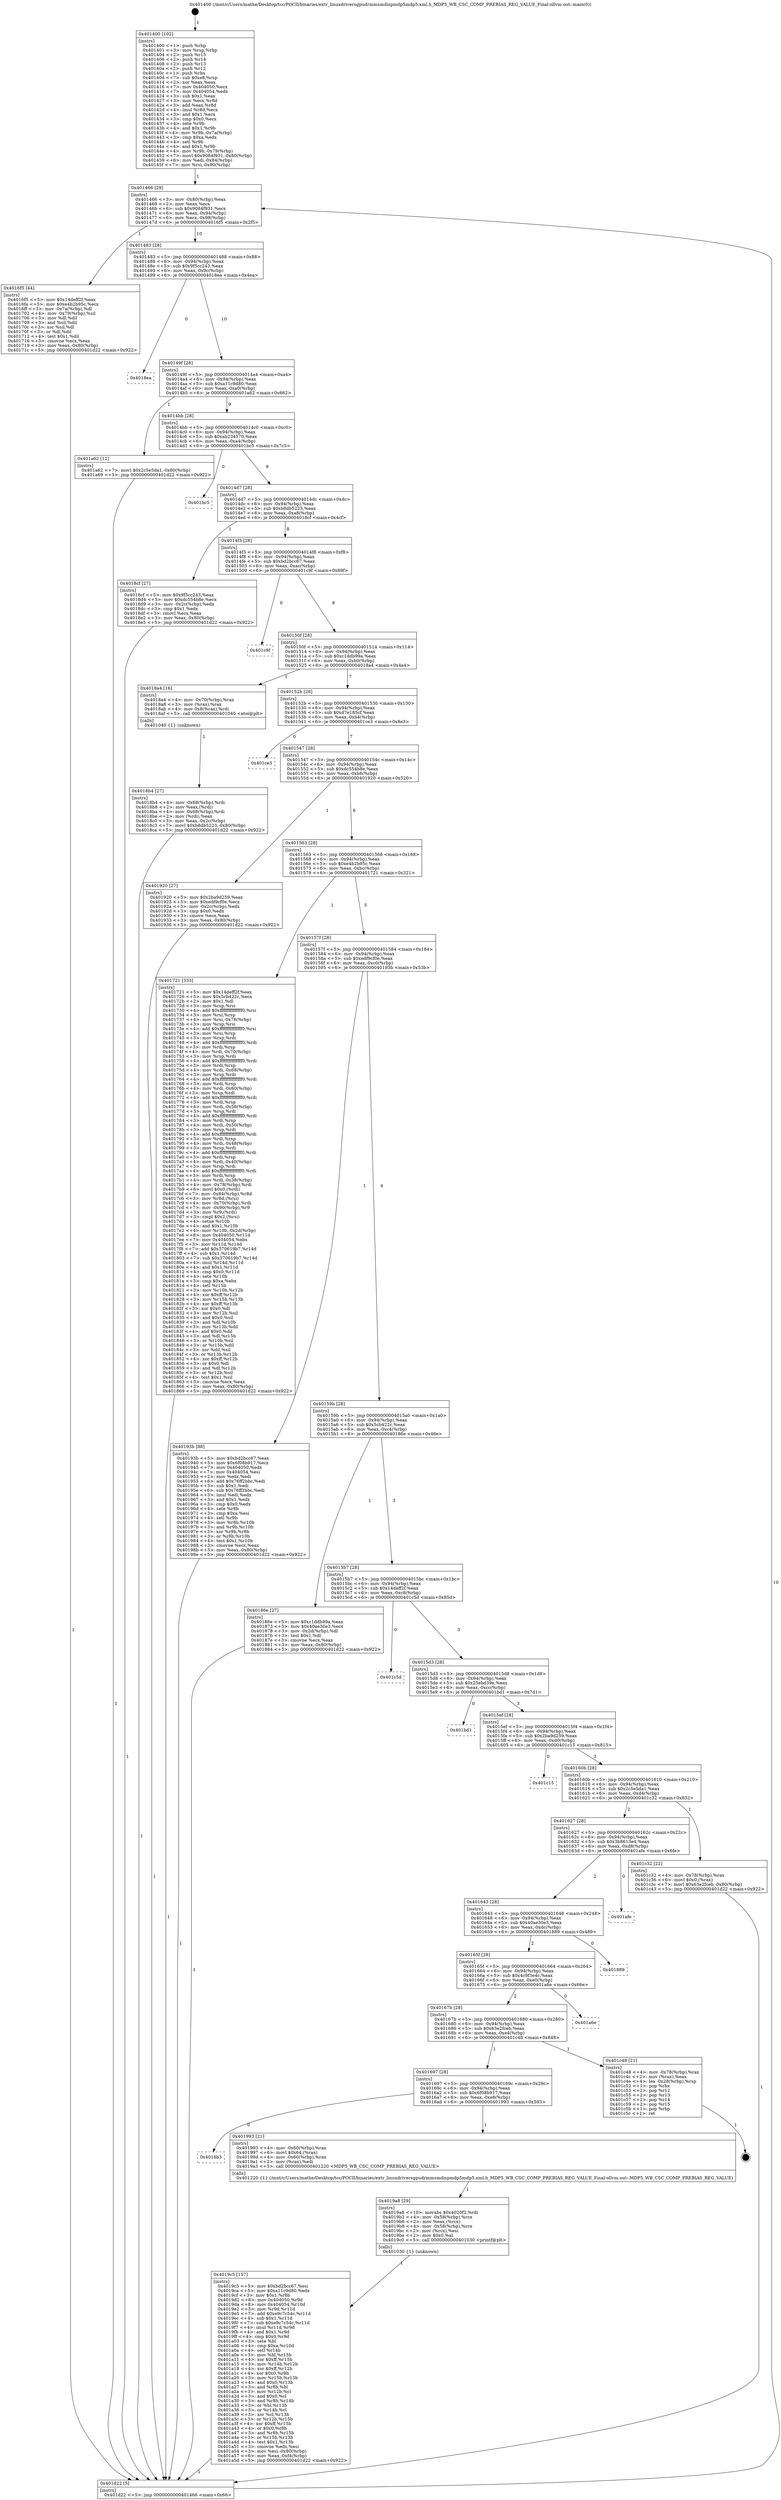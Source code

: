 digraph "0x401400" {
  label = "0x401400 (/mnt/c/Users/mathe/Desktop/tcc/POCII/binaries/extr_linuxdriversgpudrmmsmdispmdp5mdp5.xml.h_MDP5_WB_CSC_COMP_PREBIAS_REG_VALUE_Final-ollvm.out::main(0))"
  labelloc = "t"
  node[shape=record]

  Entry [label="",width=0.3,height=0.3,shape=circle,fillcolor=black,style=filled]
  "0x401466" [label="{
     0x401466 [29]\l
     | [instrs]\l
     &nbsp;&nbsp;0x401466 \<+3\>: mov -0x80(%rbp),%eax\l
     &nbsp;&nbsp;0x401469 \<+2\>: mov %eax,%ecx\l
     &nbsp;&nbsp;0x40146b \<+6\>: sub $0x9084f931,%ecx\l
     &nbsp;&nbsp;0x401471 \<+6\>: mov %eax,-0x94(%rbp)\l
     &nbsp;&nbsp;0x401477 \<+6\>: mov %ecx,-0x98(%rbp)\l
     &nbsp;&nbsp;0x40147d \<+6\>: je 00000000004016f5 \<main+0x2f5\>\l
  }"]
  "0x4016f5" [label="{
     0x4016f5 [44]\l
     | [instrs]\l
     &nbsp;&nbsp;0x4016f5 \<+5\>: mov $0x14deff2f,%eax\l
     &nbsp;&nbsp;0x4016fa \<+5\>: mov $0xe4b2b95c,%ecx\l
     &nbsp;&nbsp;0x4016ff \<+3\>: mov -0x7a(%rbp),%dl\l
     &nbsp;&nbsp;0x401702 \<+4\>: mov -0x79(%rbp),%sil\l
     &nbsp;&nbsp;0x401706 \<+3\>: mov %dl,%dil\l
     &nbsp;&nbsp;0x401709 \<+3\>: and %sil,%dil\l
     &nbsp;&nbsp;0x40170c \<+3\>: xor %sil,%dl\l
     &nbsp;&nbsp;0x40170f \<+3\>: or %dl,%dil\l
     &nbsp;&nbsp;0x401712 \<+4\>: test $0x1,%dil\l
     &nbsp;&nbsp;0x401716 \<+3\>: cmovne %ecx,%eax\l
     &nbsp;&nbsp;0x401719 \<+3\>: mov %eax,-0x80(%rbp)\l
     &nbsp;&nbsp;0x40171c \<+5\>: jmp 0000000000401d22 \<main+0x922\>\l
  }"]
  "0x401483" [label="{
     0x401483 [28]\l
     | [instrs]\l
     &nbsp;&nbsp;0x401483 \<+5\>: jmp 0000000000401488 \<main+0x88\>\l
     &nbsp;&nbsp;0x401488 \<+6\>: mov -0x94(%rbp),%eax\l
     &nbsp;&nbsp;0x40148e \<+5\>: sub $0x9f5cc243,%eax\l
     &nbsp;&nbsp;0x401493 \<+6\>: mov %eax,-0x9c(%rbp)\l
     &nbsp;&nbsp;0x401499 \<+6\>: je 00000000004018ea \<main+0x4ea\>\l
  }"]
  "0x401d22" [label="{
     0x401d22 [5]\l
     | [instrs]\l
     &nbsp;&nbsp;0x401d22 \<+5\>: jmp 0000000000401466 \<main+0x66\>\l
  }"]
  "0x401400" [label="{
     0x401400 [102]\l
     | [instrs]\l
     &nbsp;&nbsp;0x401400 \<+1\>: push %rbp\l
     &nbsp;&nbsp;0x401401 \<+3\>: mov %rsp,%rbp\l
     &nbsp;&nbsp;0x401404 \<+2\>: push %r15\l
     &nbsp;&nbsp;0x401406 \<+2\>: push %r14\l
     &nbsp;&nbsp;0x401408 \<+2\>: push %r13\l
     &nbsp;&nbsp;0x40140a \<+2\>: push %r12\l
     &nbsp;&nbsp;0x40140c \<+1\>: push %rbx\l
     &nbsp;&nbsp;0x40140d \<+7\>: sub $0xe8,%rsp\l
     &nbsp;&nbsp;0x401414 \<+2\>: xor %eax,%eax\l
     &nbsp;&nbsp;0x401416 \<+7\>: mov 0x404050,%ecx\l
     &nbsp;&nbsp;0x40141d \<+7\>: mov 0x404054,%edx\l
     &nbsp;&nbsp;0x401424 \<+3\>: sub $0x1,%eax\l
     &nbsp;&nbsp;0x401427 \<+3\>: mov %ecx,%r8d\l
     &nbsp;&nbsp;0x40142a \<+3\>: add %eax,%r8d\l
     &nbsp;&nbsp;0x40142d \<+4\>: imul %r8d,%ecx\l
     &nbsp;&nbsp;0x401431 \<+3\>: and $0x1,%ecx\l
     &nbsp;&nbsp;0x401434 \<+3\>: cmp $0x0,%ecx\l
     &nbsp;&nbsp;0x401437 \<+4\>: sete %r9b\l
     &nbsp;&nbsp;0x40143b \<+4\>: and $0x1,%r9b\l
     &nbsp;&nbsp;0x40143f \<+4\>: mov %r9b,-0x7a(%rbp)\l
     &nbsp;&nbsp;0x401443 \<+3\>: cmp $0xa,%edx\l
     &nbsp;&nbsp;0x401446 \<+4\>: setl %r9b\l
     &nbsp;&nbsp;0x40144a \<+4\>: and $0x1,%r9b\l
     &nbsp;&nbsp;0x40144e \<+4\>: mov %r9b,-0x79(%rbp)\l
     &nbsp;&nbsp;0x401452 \<+7\>: movl $0x9084f931,-0x80(%rbp)\l
     &nbsp;&nbsp;0x401459 \<+6\>: mov %edi,-0x84(%rbp)\l
     &nbsp;&nbsp;0x40145f \<+7\>: mov %rsi,-0x90(%rbp)\l
  }"]
  Exit [label="",width=0.3,height=0.3,shape=circle,fillcolor=black,style=filled,peripheries=2]
  "0x4018ea" [label="{
     0x4018ea\l
  }", style=dashed]
  "0x40149f" [label="{
     0x40149f [28]\l
     | [instrs]\l
     &nbsp;&nbsp;0x40149f \<+5\>: jmp 00000000004014a4 \<main+0xa4\>\l
     &nbsp;&nbsp;0x4014a4 \<+6\>: mov -0x94(%rbp),%eax\l
     &nbsp;&nbsp;0x4014aa \<+5\>: sub $0xa11c9d80,%eax\l
     &nbsp;&nbsp;0x4014af \<+6\>: mov %eax,-0xa0(%rbp)\l
     &nbsp;&nbsp;0x4014b5 \<+6\>: je 0000000000401a62 \<main+0x662\>\l
  }"]
  "0x4019c5" [label="{
     0x4019c5 [157]\l
     | [instrs]\l
     &nbsp;&nbsp;0x4019c5 \<+5\>: mov $0xbd2bcc67,%esi\l
     &nbsp;&nbsp;0x4019ca \<+5\>: mov $0xa11c9d80,%edx\l
     &nbsp;&nbsp;0x4019cf \<+3\>: mov $0x1,%r8b\l
     &nbsp;&nbsp;0x4019d2 \<+8\>: mov 0x404050,%r9d\l
     &nbsp;&nbsp;0x4019da \<+8\>: mov 0x404054,%r10d\l
     &nbsp;&nbsp;0x4019e2 \<+3\>: mov %r9d,%r11d\l
     &nbsp;&nbsp;0x4019e5 \<+7\>: add $0xe9c7c54c,%r11d\l
     &nbsp;&nbsp;0x4019ec \<+4\>: sub $0x1,%r11d\l
     &nbsp;&nbsp;0x4019f0 \<+7\>: sub $0xe9c7c54c,%r11d\l
     &nbsp;&nbsp;0x4019f7 \<+4\>: imul %r11d,%r9d\l
     &nbsp;&nbsp;0x4019fb \<+4\>: and $0x1,%r9d\l
     &nbsp;&nbsp;0x4019ff \<+4\>: cmp $0x0,%r9d\l
     &nbsp;&nbsp;0x401a03 \<+3\>: sete %bl\l
     &nbsp;&nbsp;0x401a06 \<+4\>: cmp $0xa,%r10d\l
     &nbsp;&nbsp;0x401a0a \<+4\>: setl %r14b\l
     &nbsp;&nbsp;0x401a0e \<+3\>: mov %bl,%r15b\l
     &nbsp;&nbsp;0x401a11 \<+4\>: xor $0xff,%r15b\l
     &nbsp;&nbsp;0x401a15 \<+3\>: mov %r14b,%r12b\l
     &nbsp;&nbsp;0x401a18 \<+4\>: xor $0xff,%r12b\l
     &nbsp;&nbsp;0x401a1c \<+4\>: xor $0x0,%r8b\l
     &nbsp;&nbsp;0x401a20 \<+3\>: mov %r15b,%r13b\l
     &nbsp;&nbsp;0x401a23 \<+4\>: and $0x0,%r13b\l
     &nbsp;&nbsp;0x401a27 \<+3\>: and %r8b,%bl\l
     &nbsp;&nbsp;0x401a2a \<+3\>: mov %r12b,%cl\l
     &nbsp;&nbsp;0x401a2d \<+3\>: and $0x0,%cl\l
     &nbsp;&nbsp;0x401a30 \<+3\>: and %r8b,%r14b\l
     &nbsp;&nbsp;0x401a33 \<+3\>: or %bl,%r13b\l
     &nbsp;&nbsp;0x401a36 \<+3\>: or %r14b,%cl\l
     &nbsp;&nbsp;0x401a39 \<+3\>: xor %cl,%r13b\l
     &nbsp;&nbsp;0x401a3c \<+3\>: or %r12b,%r15b\l
     &nbsp;&nbsp;0x401a3f \<+4\>: xor $0xff,%r15b\l
     &nbsp;&nbsp;0x401a43 \<+4\>: or $0x0,%r8b\l
     &nbsp;&nbsp;0x401a47 \<+3\>: and %r8b,%r15b\l
     &nbsp;&nbsp;0x401a4a \<+3\>: or %r15b,%r13b\l
     &nbsp;&nbsp;0x401a4d \<+4\>: test $0x1,%r13b\l
     &nbsp;&nbsp;0x401a51 \<+3\>: cmovne %edx,%esi\l
     &nbsp;&nbsp;0x401a54 \<+3\>: mov %esi,-0x80(%rbp)\l
     &nbsp;&nbsp;0x401a57 \<+6\>: mov %eax,-0xf4(%rbp)\l
     &nbsp;&nbsp;0x401a5d \<+5\>: jmp 0000000000401d22 \<main+0x922\>\l
  }"]
  "0x401a62" [label="{
     0x401a62 [12]\l
     | [instrs]\l
     &nbsp;&nbsp;0x401a62 \<+7\>: movl $0x2c5e5da1,-0x80(%rbp)\l
     &nbsp;&nbsp;0x401a69 \<+5\>: jmp 0000000000401d22 \<main+0x922\>\l
  }"]
  "0x4014bb" [label="{
     0x4014bb [28]\l
     | [instrs]\l
     &nbsp;&nbsp;0x4014bb \<+5\>: jmp 00000000004014c0 \<main+0xc0\>\l
     &nbsp;&nbsp;0x4014c0 \<+6\>: mov -0x94(%rbp),%eax\l
     &nbsp;&nbsp;0x4014c6 \<+5\>: sub $0xab234570,%eax\l
     &nbsp;&nbsp;0x4014cb \<+6\>: mov %eax,-0xa4(%rbp)\l
     &nbsp;&nbsp;0x4014d1 \<+6\>: je 0000000000401bc5 \<main+0x7c5\>\l
  }"]
  "0x4019a8" [label="{
     0x4019a8 [29]\l
     | [instrs]\l
     &nbsp;&nbsp;0x4019a8 \<+10\>: movabs $0x4020f2,%rdi\l
     &nbsp;&nbsp;0x4019b2 \<+4\>: mov -0x58(%rbp),%rcx\l
     &nbsp;&nbsp;0x4019b6 \<+2\>: mov %eax,(%rcx)\l
     &nbsp;&nbsp;0x4019b8 \<+4\>: mov -0x58(%rbp),%rcx\l
     &nbsp;&nbsp;0x4019bc \<+2\>: mov (%rcx),%esi\l
     &nbsp;&nbsp;0x4019be \<+2\>: mov $0x0,%al\l
     &nbsp;&nbsp;0x4019c0 \<+5\>: call 0000000000401030 \<printf@plt\>\l
     | [calls]\l
     &nbsp;&nbsp;0x401030 \{1\} (unknown)\l
  }"]
  "0x401bc5" [label="{
     0x401bc5\l
  }", style=dashed]
  "0x4014d7" [label="{
     0x4014d7 [28]\l
     | [instrs]\l
     &nbsp;&nbsp;0x4014d7 \<+5\>: jmp 00000000004014dc \<main+0xdc\>\l
     &nbsp;&nbsp;0x4014dc \<+6\>: mov -0x94(%rbp),%eax\l
     &nbsp;&nbsp;0x4014e2 \<+5\>: sub $0xb8db5223,%eax\l
     &nbsp;&nbsp;0x4014e7 \<+6\>: mov %eax,-0xa8(%rbp)\l
     &nbsp;&nbsp;0x4014ed \<+6\>: je 00000000004018cf \<main+0x4cf\>\l
  }"]
  "0x4016b3" [label="{
     0x4016b3\l
  }", style=dashed]
  "0x4018cf" [label="{
     0x4018cf [27]\l
     | [instrs]\l
     &nbsp;&nbsp;0x4018cf \<+5\>: mov $0x9f5cc243,%eax\l
     &nbsp;&nbsp;0x4018d4 \<+5\>: mov $0xdc554b8e,%ecx\l
     &nbsp;&nbsp;0x4018d9 \<+3\>: mov -0x2c(%rbp),%edx\l
     &nbsp;&nbsp;0x4018dc \<+3\>: cmp $0x1,%edx\l
     &nbsp;&nbsp;0x4018df \<+3\>: cmovl %ecx,%eax\l
     &nbsp;&nbsp;0x4018e2 \<+3\>: mov %eax,-0x80(%rbp)\l
     &nbsp;&nbsp;0x4018e5 \<+5\>: jmp 0000000000401d22 \<main+0x922\>\l
  }"]
  "0x4014f3" [label="{
     0x4014f3 [28]\l
     | [instrs]\l
     &nbsp;&nbsp;0x4014f3 \<+5\>: jmp 00000000004014f8 \<main+0xf8\>\l
     &nbsp;&nbsp;0x4014f8 \<+6\>: mov -0x94(%rbp),%eax\l
     &nbsp;&nbsp;0x4014fe \<+5\>: sub $0xbd2bcc67,%eax\l
     &nbsp;&nbsp;0x401503 \<+6\>: mov %eax,-0xac(%rbp)\l
     &nbsp;&nbsp;0x401509 \<+6\>: je 0000000000401c9f \<main+0x89f\>\l
  }"]
  "0x401993" [label="{
     0x401993 [21]\l
     | [instrs]\l
     &nbsp;&nbsp;0x401993 \<+4\>: mov -0x60(%rbp),%rax\l
     &nbsp;&nbsp;0x401997 \<+6\>: movl $0x64,(%rax)\l
     &nbsp;&nbsp;0x40199d \<+4\>: mov -0x60(%rbp),%rax\l
     &nbsp;&nbsp;0x4019a1 \<+2\>: mov (%rax),%edi\l
     &nbsp;&nbsp;0x4019a3 \<+5\>: call 0000000000401220 \<MDP5_WB_CSC_COMP_PREBIAS_REG_VALUE\>\l
     | [calls]\l
     &nbsp;&nbsp;0x401220 \{1\} (/mnt/c/Users/mathe/Desktop/tcc/POCII/binaries/extr_linuxdriversgpudrmmsmdispmdp5mdp5.xml.h_MDP5_WB_CSC_COMP_PREBIAS_REG_VALUE_Final-ollvm.out::MDP5_WB_CSC_COMP_PREBIAS_REG_VALUE)\l
  }"]
  "0x401c9f" [label="{
     0x401c9f\l
  }", style=dashed]
  "0x40150f" [label="{
     0x40150f [28]\l
     | [instrs]\l
     &nbsp;&nbsp;0x40150f \<+5\>: jmp 0000000000401514 \<main+0x114\>\l
     &nbsp;&nbsp;0x401514 \<+6\>: mov -0x94(%rbp),%eax\l
     &nbsp;&nbsp;0x40151a \<+5\>: sub $0xc1ddb99a,%eax\l
     &nbsp;&nbsp;0x40151f \<+6\>: mov %eax,-0xb0(%rbp)\l
     &nbsp;&nbsp;0x401525 \<+6\>: je 00000000004018a4 \<main+0x4a4\>\l
  }"]
  "0x401697" [label="{
     0x401697 [28]\l
     | [instrs]\l
     &nbsp;&nbsp;0x401697 \<+5\>: jmp 000000000040169c \<main+0x29c\>\l
     &nbsp;&nbsp;0x40169c \<+6\>: mov -0x94(%rbp),%eax\l
     &nbsp;&nbsp;0x4016a2 \<+5\>: sub $0x6f08b917,%eax\l
     &nbsp;&nbsp;0x4016a7 \<+6\>: mov %eax,-0xe8(%rbp)\l
     &nbsp;&nbsp;0x4016ad \<+6\>: je 0000000000401993 \<main+0x593\>\l
  }"]
  "0x4018a4" [label="{
     0x4018a4 [16]\l
     | [instrs]\l
     &nbsp;&nbsp;0x4018a4 \<+4\>: mov -0x70(%rbp),%rax\l
     &nbsp;&nbsp;0x4018a8 \<+3\>: mov (%rax),%rax\l
     &nbsp;&nbsp;0x4018ab \<+4\>: mov 0x8(%rax),%rdi\l
     &nbsp;&nbsp;0x4018af \<+5\>: call 0000000000401040 \<atoi@plt\>\l
     | [calls]\l
     &nbsp;&nbsp;0x401040 \{1\} (unknown)\l
  }"]
  "0x40152b" [label="{
     0x40152b [28]\l
     | [instrs]\l
     &nbsp;&nbsp;0x40152b \<+5\>: jmp 0000000000401530 \<main+0x130\>\l
     &nbsp;&nbsp;0x401530 \<+6\>: mov -0x94(%rbp),%eax\l
     &nbsp;&nbsp;0x401536 \<+5\>: sub $0xd7e185cf,%eax\l
     &nbsp;&nbsp;0x40153b \<+6\>: mov %eax,-0xb4(%rbp)\l
     &nbsp;&nbsp;0x401541 \<+6\>: je 0000000000401ce3 \<main+0x8e3\>\l
  }"]
  "0x401c48" [label="{
     0x401c48 [21]\l
     | [instrs]\l
     &nbsp;&nbsp;0x401c48 \<+4\>: mov -0x78(%rbp),%rax\l
     &nbsp;&nbsp;0x401c4c \<+2\>: mov (%rax),%eax\l
     &nbsp;&nbsp;0x401c4e \<+4\>: lea -0x28(%rbp),%rsp\l
     &nbsp;&nbsp;0x401c52 \<+1\>: pop %rbx\l
     &nbsp;&nbsp;0x401c53 \<+2\>: pop %r12\l
     &nbsp;&nbsp;0x401c55 \<+2\>: pop %r13\l
     &nbsp;&nbsp;0x401c57 \<+2\>: pop %r14\l
     &nbsp;&nbsp;0x401c59 \<+2\>: pop %r15\l
     &nbsp;&nbsp;0x401c5b \<+1\>: pop %rbp\l
     &nbsp;&nbsp;0x401c5c \<+1\>: ret\l
  }"]
  "0x401ce3" [label="{
     0x401ce3\l
  }", style=dashed]
  "0x401547" [label="{
     0x401547 [28]\l
     | [instrs]\l
     &nbsp;&nbsp;0x401547 \<+5\>: jmp 000000000040154c \<main+0x14c\>\l
     &nbsp;&nbsp;0x40154c \<+6\>: mov -0x94(%rbp),%eax\l
     &nbsp;&nbsp;0x401552 \<+5\>: sub $0xdc554b8e,%eax\l
     &nbsp;&nbsp;0x401557 \<+6\>: mov %eax,-0xb8(%rbp)\l
     &nbsp;&nbsp;0x40155d \<+6\>: je 0000000000401920 \<main+0x520\>\l
  }"]
  "0x40167b" [label="{
     0x40167b [28]\l
     | [instrs]\l
     &nbsp;&nbsp;0x40167b \<+5\>: jmp 0000000000401680 \<main+0x280\>\l
     &nbsp;&nbsp;0x401680 \<+6\>: mov -0x94(%rbp),%eax\l
     &nbsp;&nbsp;0x401686 \<+5\>: sub $0x63e2fceb,%eax\l
     &nbsp;&nbsp;0x40168b \<+6\>: mov %eax,-0xe4(%rbp)\l
     &nbsp;&nbsp;0x401691 \<+6\>: je 0000000000401c48 \<main+0x848\>\l
  }"]
  "0x401920" [label="{
     0x401920 [27]\l
     | [instrs]\l
     &nbsp;&nbsp;0x401920 \<+5\>: mov $0x2ba9d259,%eax\l
     &nbsp;&nbsp;0x401925 \<+5\>: mov $0xedf9cf0e,%ecx\l
     &nbsp;&nbsp;0x40192a \<+3\>: mov -0x2c(%rbp),%edx\l
     &nbsp;&nbsp;0x40192d \<+3\>: cmp $0x0,%edx\l
     &nbsp;&nbsp;0x401930 \<+3\>: cmove %ecx,%eax\l
     &nbsp;&nbsp;0x401933 \<+3\>: mov %eax,-0x80(%rbp)\l
     &nbsp;&nbsp;0x401936 \<+5\>: jmp 0000000000401d22 \<main+0x922\>\l
  }"]
  "0x401563" [label="{
     0x401563 [28]\l
     | [instrs]\l
     &nbsp;&nbsp;0x401563 \<+5\>: jmp 0000000000401568 \<main+0x168\>\l
     &nbsp;&nbsp;0x401568 \<+6\>: mov -0x94(%rbp),%eax\l
     &nbsp;&nbsp;0x40156e \<+5\>: sub $0xe4b2b95c,%eax\l
     &nbsp;&nbsp;0x401573 \<+6\>: mov %eax,-0xbc(%rbp)\l
     &nbsp;&nbsp;0x401579 \<+6\>: je 0000000000401721 \<main+0x321\>\l
  }"]
  "0x401a6e" [label="{
     0x401a6e\l
  }", style=dashed]
  "0x401721" [label="{
     0x401721 [333]\l
     | [instrs]\l
     &nbsp;&nbsp;0x401721 \<+5\>: mov $0x14deff2f,%eax\l
     &nbsp;&nbsp;0x401726 \<+5\>: mov $0x5cb422c,%ecx\l
     &nbsp;&nbsp;0x40172b \<+2\>: mov $0x1,%dl\l
     &nbsp;&nbsp;0x40172d \<+3\>: mov %rsp,%rsi\l
     &nbsp;&nbsp;0x401730 \<+4\>: add $0xfffffffffffffff0,%rsi\l
     &nbsp;&nbsp;0x401734 \<+3\>: mov %rsi,%rsp\l
     &nbsp;&nbsp;0x401737 \<+4\>: mov %rsi,-0x78(%rbp)\l
     &nbsp;&nbsp;0x40173b \<+3\>: mov %rsp,%rsi\l
     &nbsp;&nbsp;0x40173e \<+4\>: add $0xfffffffffffffff0,%rsi\l
     &nbsp;&nbsp;0x401742 \<+3\>: mov %rsi,%rsp\l
     &nbsp;&nbsp;0x401745 \<+3\>: mov %rsp,%rdi\l
     &nbsp;&nbsp;0x401748 \<+4\>: add $0xfffffffffffffff0,%rdi\l
     &nbsp;&nbsp;0x40174c \<+3\>: mov %rdi,%rsp\l
     &nbsp;&nbsp;0x40174f \<+4\>: mov %rdi,-0x70(%rbp)\l
     &nbsp;&nbsp;0x401753 \<+3\>: mov %rsp,%rdi\l
     &nbsp;&nbsp;0x401756 \<+4\>: add $0xfffffffffffffff0,%rdi\l
     &nbsp;&nbsp;0x40175a \<+3\>: mov %rdi,%rsp\l
     &nbsp;&nbsp;0x40175d \<+4\>: mov %rdi,-0x68(%rbp)\l
     &nbsp;&nbsp;0x401761 \<+3\>: mov %rsp,%rdi\l
     &nbsp;&nbsp;0x401764 \<+4\>: add $0xfffffffffffffff0,%rdi\l
     &nbsp;&nbsp;0x401768 \<+3\>: mov %rdi,%rsp\l
     &nbsp;&nbsp;0x40176b \<+4\>: mov %rdi,-0x60(%rbp)\l
     &nbsp;&nbsp;0x40176f \<+3\>: mov %rsp,%rdi\l
     &nbsp;&nbsp;0x401772 \<+4\>: add $0xfffffffffffffff0,%rdi\l
     &nbsp;&nbsp;0x401776 \<+3\>: mov %rdi,%rsp\l
     &nbsp;&nbsp;0x401779 \<+4\>: mov %rdi,-0x58(%rbp)\l
     &nbsp;&nbsp;0x40177d \<+3\>: mov %rsp,%rdi\l
     &nbsp;&nbsp;0x401780 \<+4\>: add $0xfffffffffffffff0,%rdi\l
     &nbsp;&nbsp;0x401784 \<+3\>: mov %rdi,%rsp\l
     &nbsp;&nbsp;0x401787 \<+4\>: mov %rdi,-0x50(%rbp)\l
     &nbsp;&nbsp;0x40178b \<+3\>: mov %rsp,%rdi\l
     &nbsp;&nbsp;0x40178e \<+4\>: add $0xfffffffffffffff0,%rdi\l
     &nbsp;&nbsp;0x401792 \<+3\>: mov %rdi,%rsp\l
     &nbsp;&nbsp;0x401795 \<+4\>: mov %rdi,-0x48(%rbp)\l
     &nbsp;&nbsp;0x401799 \<+3\>: mov %rsp,%rdi\l
     &nbsp;&nbsp;0x40179c \<+4\>: add $0xfffffffffffffff0,%rdi\l
     &nbsp;&nbsp;0x4017a0 \<+3\>: mov %rdi,%rsp\l
     &nbsp;&nbsp;0x4017a3 \<+4\>: mov %rdi,-0x40(%rbp)\l
     &nbsp;&nbsp;0x4017a7 \<+3\>: mov %rsp,%rdi\l
     &nbsp;&nbsp;0x4017aa \<+4\>: add $0xfffffffffffffff0,%rdi\l
     &nbsp;&nbsp;0x4017ae \<+3\>: mov %rdi,%rsp\l
     &nbsp;&nbsp;0x4017b1 \<+4\>: mov %rdi,-0x38(%rbp)\l
     &nbsp;&nbsp;0x4017b5 \<+4\>: mov -0x78(%rbp),%rdi\l
     &nbsp;&nbsp;0x4017b9 \<+6\>: movl $0x0,(%rdi)\l
     &nbsp;&nbsp;0x4017bf \<+7\>: mov -0x84(%rbp),%r8d\l
     &nbsp;&nbsp;0x4017c6 \<+3\>: mov %r8d,(%rsi)\l
     &nbsp;&nbsp;0x4017c9 \<+4\>: mov -0x70(%rbp),%rdi\l
     &nbsp;&nbsp;0x4017cd \<+7\>: mov -0x90(%rbp),%r9\l
     &nbsp;&nbsp;0x4017d4 \<+3\>: mov %r9,(%rdi)\l
     &nbsp;&nbsp;0x4017d7 \<+3\>: cmpl $0x2,(%rsi)\l
     &nbsp;&nbsp;0x4017da \<+4\>: setne %r10b\l
     &nbsp;&nbsp;0x4017de \<+4\>: and $0x1,%r10b\l
     &nbsp;&nbsp;0x4017e2 \<+4\>: mov %r10b,-0x2d(%rbp)\l
     &nbsp;&nbsp;0x4017e6 \<+8\>: mov 0x404050,%r11d\l
     &nbsp;&nbsp;0x4017ee \<+7\>: mov 0x404054,%ebx\l
     &nbsp;&nbsp;0x4017f5 \<+3\>: mov %r11d,%r14d\l
     &nbsp;&nbsp;0x4017f8 \<+7\>: add $0x370619b7,%r14d\l
     &nbsp;&nbsp;0x4017ff \<+4\>: sub $0x1,%r14d\l
     &nbsp;&nbsp;0x401803 \<+7\>: sub $0x370619b7,%r14d\l
     &nbsp;&nbsp;0x40180a \<+4\>: imul %r14d,%r11d\l
     &nbsp;&nbsp;0x40180e \<+4\>: and $0x1,%r11d\l
     &nbsp;&nbsp;0x401812 \<+4\>: cmp $0x0,%r11d\l
     &nbsp;&nbsp;0x401816 \<+4\>: sete %r10b\l
     &nbsp;&nbsp;0x40181a \<+3\>: cmp $0xa,%ebx\l
     &nbsp;&nbsp;0x40181d \<+4\>: setl %r15b\l
     &nbsp;&nbsp;0x401821 \<+3\>: mov %r10b,%r12b\l
     &nbsp;&nbsp;0x401824 \<+4\>: xor $0xff,%r12b\l
     &nbsp;&nbsp;0x401828 \<+3\>: mov %r15b,%r13b\l
     &nbsp;&nbsp;0x40182b \<+4\>: xor $0xff,%r13b\l
     &nbsp;&nbsp;0x40182f \<+3\>: xor $0x0,%dl\l
     &nbsp;&nbsp;0x401832 \<+3\>: mov %r12b,%sil\l
     &nbsp;&nbsp;0x401835 \<+4\>: and $0x0,%sil\l
     &nbsp;&nbsp;0x401839 \<+3\>: and %dl,%r10b\l
     &nbsp;&nbsp;0x40183c \<+3\>: mov %r13b,%dil\l
     &nbsp;&nbsp;0x40183f \<+4\>: and $0x0,%dil\l
     &nbsp;&nbsp;0x401843 \<+3\>: and %dl,%r15b\l
     &nbsp;&nbsp;0x401846 \<+3\>: or %r10b,%sil\l
     &nbsp;&nbsp;0x401849 \<+3\>: or %r15b,%dil\l
     &nbsp;&nbsp;0x40184c \<+3\>: xor %dil,%sil\l
     &nbsp;&nbsp;0x40184f \<+3\>: or %r13b,%r12b\l
     &nbsp;&nbsp;0x401852 \<+4\>: xor $0xff,%r12b\l
     &nbsp;&nbsp;0x401856 \<+3\>: or $0x0,%dl\l
     &nbsp;&nbsp;0x401859 \<+3\>: and %dl,%r12b\l
     &nbsp;&nbsp;0x40185c \<+3\>: or %r12b,%sil\l
     &nbsp;&nbsp;0x40185f \<+4\>: test $0x1,%sil\l
     &nbsp;&nbsp;0x401863 \<+3\>: cmovne %ecx,%eax\l
     &nbsp;&nbsp;0x401866 \<+3\>: mov %eax,-0x80(%rbp)\l
     &nbsp;&nbsp;0x401869 \<+5\>: jmp 0000000000401d22 \<main+0x922\>\l
  }"]
  "0x40157f" [label="{
     0x40157f [28]\l
     | [instrs]\l
     &nbsp;&nbsp;0x40157f \<+5\>: jmp 0000000000401584 \<main+0x184\>\l
     &nbsp;&nbsp;0x401584 \<+6\>: mov -0x94(%rbp),%eax\l
     &nbsp;&nbsp;0x40158a \<+5\>: sub $0xedf9cf0e,%eax\l
     &nbsp;&nbsp;0x40158f \<+6\>: mov %eax,-0xc0(%rbp)\l
     &nbsp;&nbsp;0x401595 \<+6\>: je 000000000040193b \<main+0x53b\>\l
  }"]
  "0x40165f" [label="{
     0x40165f [28]\l
     | [instrs]\l
     &nbsp;&nbsp;0x40165f \<+5\>: jmp 0000000000401664 \<main+0x264\>\l
     &nbsp;&nbsp;0x401664 \<+6\>: mov -0x94(%rbp),%eax\l
     &nbsp;&nbsp;0x40166a \<+5\>: sub $0x4c9f3e4c,%eax\l
     &nbsp;&nbsp;0x40166f \<+6\>: mov %eax,-0xe0(%rbp)\l
     &nbsp;&nbsp;0x401675 \<+6\>: je 0000000000401a6e \<main+0x66e\>\l
  }"]
  "0x401889" [label="{
     0x401889\l
  }", style=dashed]
  "0x40193b" [label="{
     0x40193b [88]\l
     | [instrs]\l
     &nbsp;&nbsp;0x40193b \<+5\>: mov $0xbd2bcc67,%eax\l
     &nbsp;&nbsp;0x401940 \<+5\>: mov $0x6f08b917,%ecx\l
     &nbsp;&nbsp;0x401945 \<+7\>: mov 0x404050,%edx\l
     &nbsp;&nbsp;0x40194c \<+7\>: mov 0x404054,%esi\l
     &nbsp;&nbsp;0x401953 \<+2\>: mov %edx,%edi\l
     &nbsp;&nbsp;0x401955 \<+6\>: add $0x76ff2bbc,%edi\l
     &nbsp;&nbsp;0x40195b \<+3\>: sub $0x1,%edi\l
     &nbsp;&nbsp;0x40195e \<+6\>: sub $0x76ff2bbc,%edi\l
     &nbsp;&nbsp;0x401964 \<+3\>: imul %edi,%edx\l
     &nbsp;&nbsp;0x401967 \<+3\>: and $0x1,%edx\l
     &nbsp;&nbsp;0x40196a \<+3\>: cmp $0x0,%edx\l
     &nbsp;&nbsp;0x40196d \<+4\>: sete %r8b\l
     &nbsp;&nbsp;0x401971 \<+3\>: cmp $0xa,%esi\l
     &nbsp;&nbsp;0x401974 \<+4\>: setl %r9b\l
     &nbsp;&nbsp;0x401978 \<+3\>: mov %r8b,%r10b\l
     &nbsp;&nbsp;0x40197b \<+3\>: and %r9b,%r10b\l
     &nbsp;&nbsp;0x40197e \<+3\>: xor %r9b,%r8b\l
     &nbsp;&nbsp;0x401981 \<+3\>: or %r8b,%r10b\l
     &nbsp;&nbsp;0x401984 \<+4\>: test $0x1,%r10b\l
     &nbsp;&nbsp;0x401988 \<+3\>: cmovne %ecx,%eax\l
     &nbsp;&nbsp;0x40198b \<+3\>: mov %eax,-0x80(%rbp)\l
     &nbsp;&nbsp;0x40198e \<+5\>: jmp 0000000000401d22 \<main+0x922\>\l
  }"]
  "0x40159b" [label="{
     0x40159b [28]\l
     | [instrs]\l
     &nbsp;&nbsp;0x40159b \<+5\>: jmp 00000000004015a0 \<main+0x1a0\>\l
     &nbsp;&nbsp;0x4015a0 \<+6\>: mov -0x94(%rbp),%eax\l
     &nbsp;&nbsp;0x4015a6 \<+5\>: sub $0x5cb422c,%eax\l
     &nbsp;&nbsp;0x4015ab \<+6\>: mov %eax,-0xc4(%rbp)\l
     &nbsp;&nbsp;0x4015b1 \<+6\>: je 000000000040186e \<main+0x46e\>\l
  }"]
  "0x401643" [label="{
     0x401643 [28]\l
     | [instrs]\l
     &nbsp;&nbsp;0x401643 \<+5\>: jmp 0000000000401648 \<main+0x248\>\l
     &nbsp;&nbsp;0x401648 \<+6\>: mov -0x94(%rbp),%eax\l
     &nbsp;&nbsp;0x40164e \<+5\>: sub $0x40ae30e3,%eax\l
     &nbsp;&nbsp;0x401653 \<+6\>: mov %eax,-0xdc(%rbp)\l
     &nbsp;&nbsp;0x401659 \<+6\>: je 0000000000401889 \<main+0x489\>\l
  }"]
  "0x40186e" [label="{
     0x40186e [27]\l
     | [instrs]\l
     &nbsp;&nbsp;0x40186e \<+5\>: mov $0xc1ddb99a,%eax\l
     &nbsp;&nbsp;0x401873 \<+5\>: mov $0x40ae30e3,%ecx\l
     &nbsp;&nbsp;0x401878 \<+3\>: mov -0x2d(%rbp),%dl\l
     &nbsp;&nbsp;0x40187b \<+3\>: test $0x1,%dl\l
     &nbsp;&nbsp;0x40187e \<+3\>: cmovne %ecx,%eax\l
     &nbsp;&nbsp;0x401881 \<+3\>: mov %eax,-0x80(%rbp)\l
     &nbsp;&nbsp;0x401884 \<+5\>: jmp 0000000000401d22 \<main+0x922\>\l
  }"]
  "0x4015b7" [label="{
     0x4015b7 [28]\l
     | [instrs]\l
     &nbsp;&nbsp;0x4015b7 \<+5\>: jmp 00000000004015bc \<main+0x1bc\>\l
     &nbsp;&nbsp;0x4015bc \<+6\>: mov -0x94(%rbp),%eax\l
     &nbsp;&nbsp;0x4015c2 \<+5\>: sub $0x14deff2f,%eax\l
     &nbsp;&nbsp;0x4015c7 \<+6\>: mov %eax,-0xc8(%rbp)\l
     &nbsp;&nbsp;0x4015cd \<+6\>: je 0000000000401c5d \<main+0x85d\>\l
  }"]
  "0x4018b4" [label="{
     0x4018b4 [27]\l
     | [instrs]\l
     &nbsp;&nbsp;0x4018b4 \<+4\>: mov -0x68(%rbp),%rdi\l
     &nbsp;&nbsp;0x4018b8 \<+2\>: mov %eax,(%rdi)\l
     &nbsp;&nbsp;0x4018ba \<+4\>: mov -0x68(%rbp),%rdi\l
     &nbsp;&nbsp;0x4018be \<+2\>: mov (%rdi),%eax\l
     &nbsp;&nbsp;0x4018c0 \<+3\>: mov %eax,-0x2c(%rbp)\l
     &nbsp;&nbsp;0x4018c3 \<+7\>: movl $0xb8db5223,-0x80(%rbp)\l
     &nbsp;&nbsp;0x4018ca \<+5\>: jmp 0000000000401d22 \<main+0x922\>\l
  }"]
  "0x401afe" [label="{
     0x401afe\l
  }", style=dashed]
  "0x401c5d" [label="{
     0x401c5d\l
  }", style=dashed]
  "0x4015d3" [label="{
     0x4015d3 [28]\l
     | [instrs]\l
     &nbsp;&nbsp;0x4015d3 \<+5\>: jmp 00000000004015d8 \<main+0x1d8\>\l
     &nbsp;&nbsp;0x4015d8 \<+6\>: mov -0x94(%rbp),%eax\l
     &nbsp;&nbsp;0x4015de \<+5\>: sub $0x25ebd39e,%eax\l
     &nbsp;&nbsp;0x4015e3 \<+6\>: mov %eax,-0xcc(%rbp)\l
     &nbsp;&nbsp;0x4015e9 \<+6\>: je 0000000000401bd1 \<main+0x7d1\>\l
  }"]
  "0x401627" [label="{
     0x401627 [28]\l
     | [instrs]\l
     &nbsp;&nbsp;0x401627 \<+5\>: jmp 000000000040162c \<main+0x22c\>\l
     &nbsp;&nbsp;0x40162c \<+6\>: mov -0x94(%rbp),%eax\l
     &nbsp;&nbsp;0x401632 \<+5\>: sub $0x3b8613e4,%eax\l
     &nbsp;&nbsp;0x401637 \<+6\>: mov %eax,-0xd8(%rbp)\l
     &nbsp;&nbsp;0x40163d \<+6\>: je 0000000000401afe \<main+0x6fe\>\l
  }"]
  "0x401bd1" [label="{
     0x401bd1\l
  }", style=dashed]
  "0x4015ef" [label="{
     0x4015ef [28]\l
     | [instrs]\l
     &nbsp;&nbsp;0x4015ef \<+5\>: jmp 00000000004015f4 \<main+0x1f4\>\l
     &nbsp;&nbsp;0x4015f4 \<+6\>: mov -0x94(%rbp),%eax\l
     &nbsp;&nbsp;0x4015fa \<+5\>: sub $0x2ba9d259,%eax\l
     &nbsp;&nbsp;0x4015ff \<+6\>: mov %eax,-0xd0(%rbp)\l
     &nbsp;&nbsp;0x401605 \<+6\>: je 0000000000401c15 \<main+0x815\>\l
  }"]
  "0x401c32" [label="{
     0x401c32 [22]\l
     | [instrs]\l
     &nbsp;&nbsp;0x401c32 \<+4\>: mov -0x78(%rbp),%rax\l
     &nbsp;&nbsp;0x401c36 \<+6\>: movl $0x0,(%rax)\l
     &nbsp;&nbsp;0x401c3c \<+7\>: movl $0x63e2fceb,-0x80(%rbp)\l
     &nbsp;&nbsp;0x401c43 \<+5\>: jmp 0000000000401d22 \<main+0x922\>\l
  }"]
  "0x401c15" [label="{
     0x401c15\l
  }", style=dashed]
  "0x40160b" [label="{
     0x40160b [28]\l
     | [instrs]\l
     &nbsp;&nbsp;0x40160b \<+5\>: jmp 0000000000401610 \<main+0x210\>\l
     &nbsp;&nbsp;0x401610 \<+6\>: mov -0x94(%rbp),%eax\l
     &nbsp;&nbsp;0x401616 \<+5\>: sub $0x2c5e5da1,%eax\l
     &nbsp;&nbsp;0x40161b \<+6\>: mov %eax,-0xd4(%rbp)\l
     &nbsp;&nbsp;0x401621 \<+6\>: je 0000000000401c32 \<main+0x832\>\l
  }"]
  Entry -> "0x401400" [label=" 1"]
  "0x401466" -> "0x4016f5" [label=" 1"]
  "0x401466" -> "0x401483" [label=" 10"]
  "0x4016f5" -> "0x401d22" [label=" 1"]
  "0x401400" -> "0x401466" [label=" 1"]
  "0x401d22" -> "0x401466" [label=" 10"]
  "0x401c48" -> Exit [label=" 1"]
  "0x401483" -> "0x4018ea" [label=" 0"]
  "0x401483" -> "0x40149f" [label=" 10"]
  "0x401c32" -> "0x401d22" [label=" 1"]
  "0x40149f" -> "0x401a62" [label=" 1"]
  "0x40149f" -> "0x4014bb" [label=" 9"]
  "0x401a62" -> "0x401d22" [label=" 1"]
  "0x4014bb" -> "0x401bc5" [label=" 0"]
  "0x4014bb" -> "0x4014d7" [label=" 9"]
  "0x4019c5" -> "0x401d22" [label=" 1"]
  "0x4014d7" -> "0x4018cf" [label=" 1"]
  "0x4014d7" -> "0x4014f3" [label=" 8"]
  "0x4019a8" -> "0x4019c5" [label=" 1"]
  "0x4014f3" -> "0x401c9f" [label=" 0"]
  "0x4014f3" -> "0x40150f" [label=" 8"]
  "0x401993" -> "0x4019a8" [label=" 1"]
  "0x40150f" -> "0x4018a4" [label=" 1"]
  "0x40150f" -> "0x40152b" [label=" 7"]
  "0x401697" -> "0x401993" [label=" 1"]
  "0x40152b" -> "0x401ce3" [label=" 0"]
  "0x40152b" -> "0x401547" [label=" 7"]
  "0x401697" -> "0x4016b3" [label=" 0"]
  "0x401547" -> "0x401920" [label=" 1"]
  "0x401547" -> "0x401563" [label=" 6"]
  "0x40167b" -> "0x401c48" [label=" 1"]
  "0x401563" -> "0x401721" [label=" 1"]
  "0x401563" -> "0x40157f" [label=" 5"]
  "0x40167b" -> "0x401697" [label=" 1"]
  "0x401721" -> "0x401d22" [label=" 1"]
  "0x40165f" -> "0x401a6e" [label=" 0"]
  "0x40157f" -> "0x40193b" [label=" 1"]
  "0x40157f" -> "0x40159b" [label=" 4"]
  "0x40165f" -> "0x40167b" [label=" 2"]
  "0x40159b" -> "0x40186e" [label=" 1"]
  "0x40159b" -> "0x4015b7" [label=" 3"]
  "0x40186e" -> "0x401d22" [label=" 1"]
  "0x4018a4" -> "0x4018b4" [label=" 1"]
  "0x4018b4" -> "0x401d22" [label=" 1"]
  "0x4018cf" -> "0x401d22" [label=" 1"]
  "0x401920" -> "0x401d22" [label=" 1"]
  "0x40193b" -> "0x401d22" [label=" 1"]
  "0x401643" -> "0x401889" [label=" 0"]
  "0x4015b7" -> "0x401c5d" [label=" 0"]
  "0x4015b7" -> "0x4015d3" [label=" 3"]
  "0x401643" -> "0x40165f" [label=" 2"]
  "0x4015d3" -> "0x401bd1" [label=" 0"]
  "0x4015d3" -> "0x4015ef" [label=" 3"]
  "0x401627" -> "0x401afe" [label=" 0"]
  "0x4015ef" -> "0x401c15" [label=" 0"]
  "0x4015ef" -> "0x40160b" [label=" 3"]
  "0x401627" -> "0x401643" [label=" 2"]
  "0x40160b" -> "0x401c32" [label=" 1"]
  "0x40160b" -> "0x401627" [label=" 2"]
}
